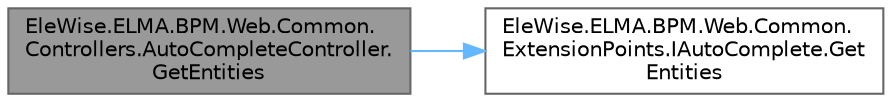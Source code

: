 digraph "EleWise.ELMA.BPM.Web.Common.Controllers.AutoCompleteController.GetEntities"
{
 // LATEX_PDF_SIZE
  bgcolor="transparent";
  edge [fontname=Helvetica,fontsize=10,labelfontname=Helvetica,labelfontsize=10];
  node [fontname=Helvetica,fontsize=10,shape=box,height=0.2,width=0.4];
  rankdir="LR";
  Node1 [id="Node000001",label="EleWise.ELMA.BPM.Web.Common.\lControllers.AutoCompleteController.\lGetEntities",height=0.2,width=0.4,color="gray40", fillcolor="grey60", style="filled", fontcolor="black",tooltip="получение значений из БД для сущности по Uid и введенному значению"];
  Node1 -> Node2 [id="edge1_Node000001_Node000002",color="steelblue1",style="solid",tooltip=" "];
  Node2 [id="Node000002",label="EleWise.ELMA.BPM.Web.Common.\lExtensionPoints.IAutoComplete.Get\lEntities",height=0.2,width=0.4,color="grey40", fillcolor="white", style="filled",URL="$interface_ele_wise_1_1_e_l_m_a_1_1_b_p_m_1_1_web_1_1_common_1_1_extension_points_1_1_i_auto_complete.html#a43a13d04d8c9ca7192bd1d53ccc835ed",tooltip=" "];
}

